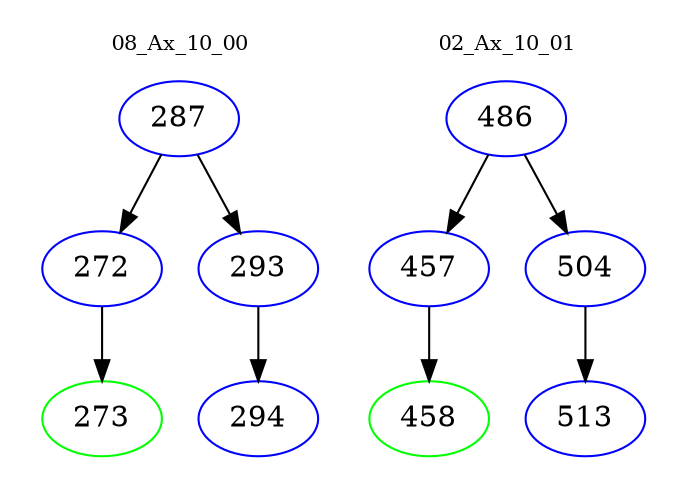digraph{
subgraph cluster_0 {
color = white
label = "08_Ax_10_00";
fontsize=10;
T0_287 [label="287", color="blue"]
T0_287 -> T0_272 [color="black"]
T0_272 [label="272", color="blue"]
T0_272 -> T0_273 [color="black"]
T0_273 [label="273", color="green"]
T0_287 -> T0_293 [color="black"]
T0_293 [label="293", color="blue"]
T0_293 -> T0_294 [color="black"]
T0_294 [label="294", color="blue"]
}
subgraph cluster_1 {
color = white
label = "02_Ax_10_01";
fontsize=10;
T1_486 [label="486", color="blue"]
T1_486 -> T1_457 [color="black"]
T1_457 [label="457", color="blue"]
T1_457 -> T1_458 [color="black"]
T1_458 [label="458", color="green"]
T1_486 -> T1_504 [color="black"]
T1_504 [label="504", color="blue"]
T1_504 -> T1_513 [color="black"]
T1_513 [label="513", color="blue"]
}
}
